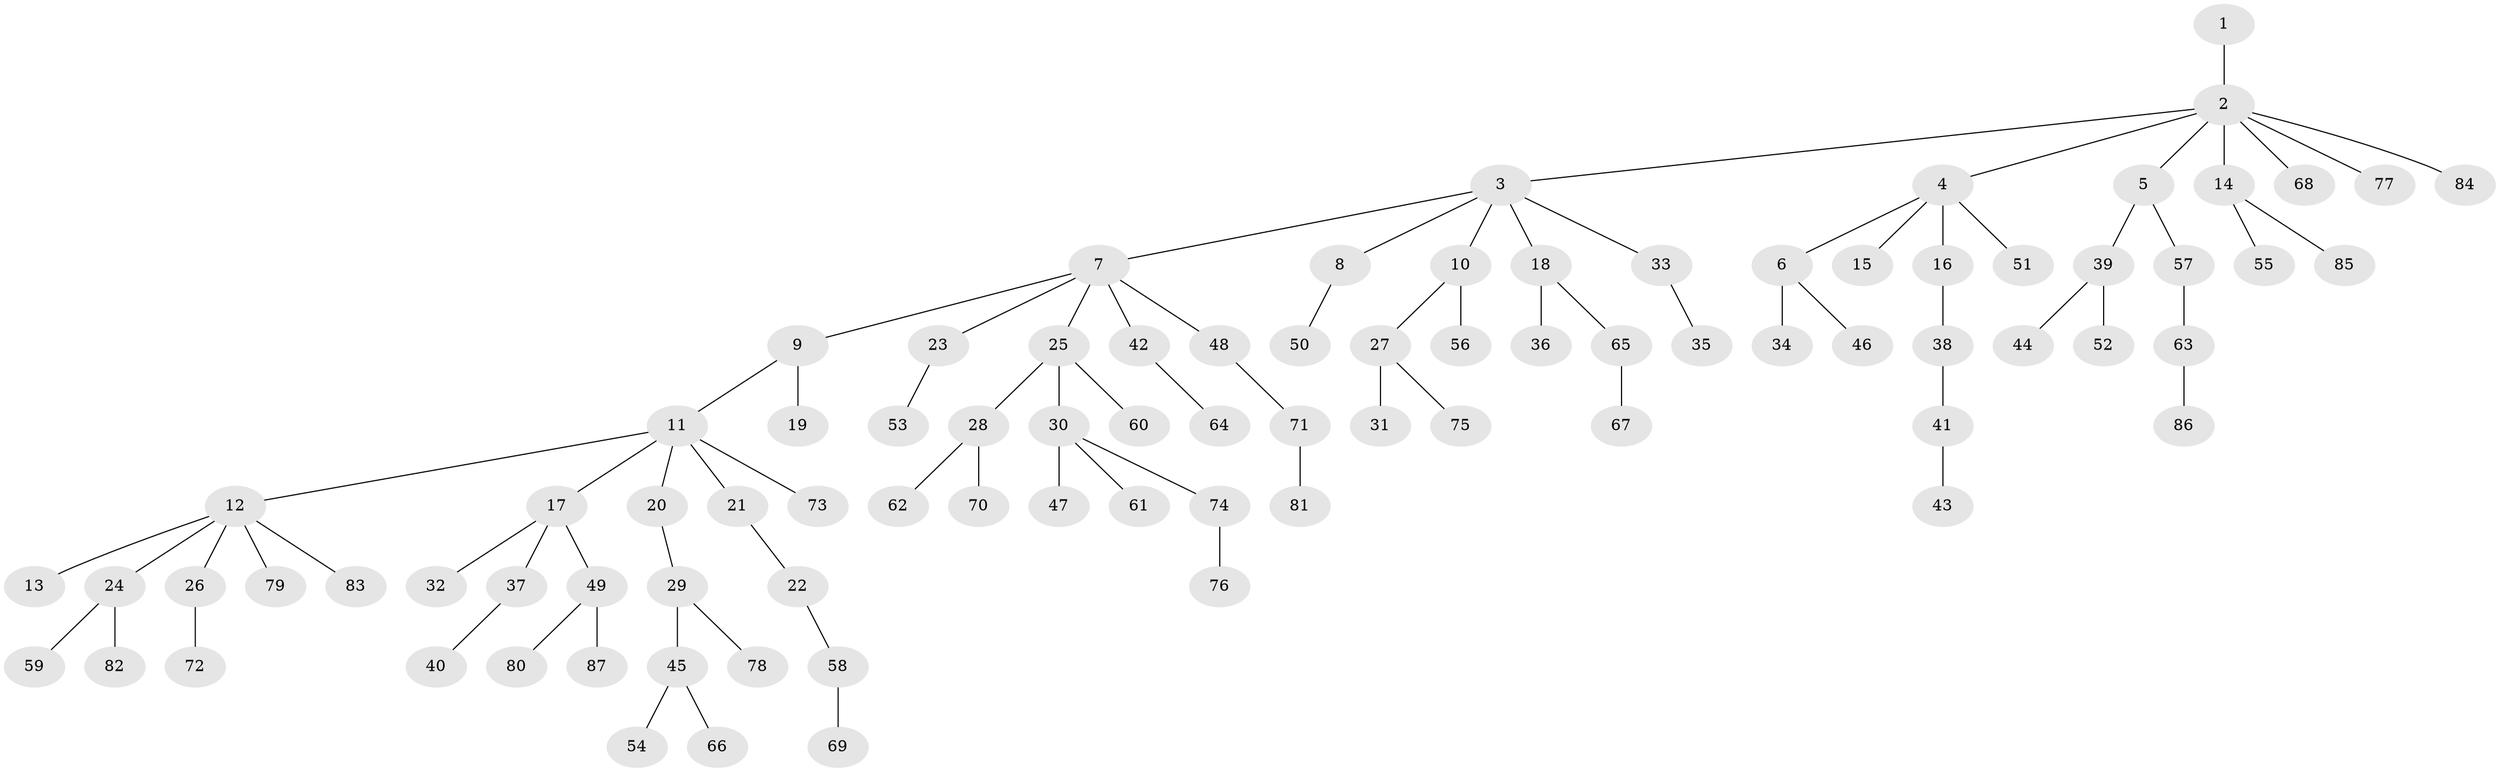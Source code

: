 // Generated by graph-tools (version 1.1) at 2025/11/02/27/25 16:11:28]
// undirected, 87 vertices, 86 edges
graph export_dot {
graph [start="1"]
  node [color=gray90,style=filled];
  1;
  2;
  3;
  4;
  5;
  6;
  7;
  8;
  9;
  10;
  11;
  12;
  13;
  14;
  15;
  16;
  17;
  18;
  19;
  20;
  21;
  22;
  23;
  24;
  25;
  26;
  27;
  28;
  29;
  30;
  31;
  32;
  33;
  34;
  35;
  36;
  37;
  38;
  39;
  40;
  41;
  42;
  43;
  44;
  45;
  46;
  47;
  48;
  49;
  50;
  51;
  52;
  53;
  54;
  55;
  56;
  57;
  58;
  59;
  60;
  61;
  62;
  63;
  64;
  65;
  66;
  67;
  68;
  69;
  70;
  71;
  72;
  73;
  74;
  75;
  76;
  77;
  78;
  79;
  80;
  81;
  82;
  83;
  84;
  85;
  86;
  87;
  1 -- 2;
  2 -- 3;
  2 -- 4;
  2 -- 5;
  2 -- 14;
  2 -- 68;
  2 -- 77;
  2 -- 84;
  3 -- 7;
  3 -- 8;
  3 -- 10;
  3 -- 18;
  3 -- 33;
  4 -- 6;
  4 -- 15;
  4 -- 16;
  4 -- 51;
  5 -- 39;
  5 -- 57;
  6 -- 34;
  6 -- 46;
  7 -- 9;
  7 -- 23;
  7 -- 25;
  7 -- 42;
  7 -- 48;
  8 -- 50;
  9 -- 11;
  9 -- 19;
  10 -- 27;
  10 -- 56;
  11 -- 12;
  11 -- 17;
  11 -- 20;
  11 -- 21;
  11 -- 73;
  12 -- 13;
  12 -- 24;
  12 -- 26;
  12 -- 79;
  12 -- 83;
  14 -- 55;
  14 -- 85;
  16 -- 38;
  17 -- 32;
  17 -- 37;
  17 -- 49;
  18 -- 36;
  18 -- 65;
  20 -- 29;
  21 -- 22;
  22 -- 58;
  23 -- 53;
  24 -- 59;
  24 -- 82;
  25 -- 28;
  25 -- 30;
  25 -- 60;
  26 -- 72;
  27 -- 31;
  27 -- 75;
  28 -- 62;
  28 -- 70;
  29 -- 45;
  29 -- 78;
  30 -- 47;
  30 -- 61;
  30 -- 74;
  33 -- 35;
  37 -- 40;
  38 -- 41;
  39 -- 44;
  39 -- 52;
  41 -- 43;
  42 -- 64;
  45 -- 54;
  45 -- 66;
  48 -- 71;
  49 -- 80;
  49 -- 87;
  57 -- 63;
  58 -- 69;
  63 -- 86;
  65 -- 67;
  71 -- 81;
  74 -- 76;
}
